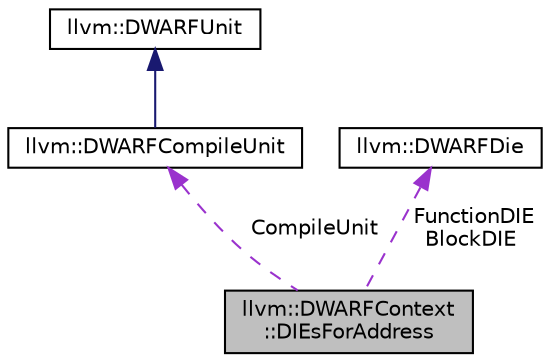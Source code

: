 digraph "llvm::DWARFContext::DIEsForAddress"
{
 // LATEX_PDF_SIZE
  bgcolor="transparent";
  edge [fontname="Helvetica",fontsize="10",labelfontname="Helvetica",labelfontsize="10"];
  node [fontname="Helvetica",fontsize="10",shape=record];
  Node1 [label="llvm::DWARFContext\l::DIEsForAddress",height=0.2,width=0.4,color="black", fillcolor="grey75", style="filled", fontcolor="black",tooltip="Wraps the returned DIEs for a given address."];
  Node2 -> Node1 [dir="back",color="darkorchid3",fontsize="10",style="dashed",label=" CompileUnit" ,fontname="Helvetica"];
  Node2 [label="llvm::DWARFCompileUnit",height=0.2,width=0.4,color="black",URL="$classllvm_1_1DWARFCompileUnit.html",tooltip=" "];
  Node3 -> Node2 [dir="back",color="midnightblue",fontsize="10",style="solid",fontname="Helvetica"];
  Node3 [label="llvm::DWARFUnit",height=0.2,width=0.4,color="black",URL="$classllvm_1_1DWARFUnit.html",tooltip=" "];
  Node4 -> Node1 [dir="back",color="darkorchid3",fontsize="10",style="dashed",label=" FunctionDIE\nBlockDIE" ,fontname="Helvetica"];
  Node4 [label="llvm::DWARFDie",height=0.2,width=0.4,color="black",URL="$classllvm_1_1DWARFDie.html",tooltip="Utility class that carries the DWARF compile/type unit and the debug info entry in an object."];
}
